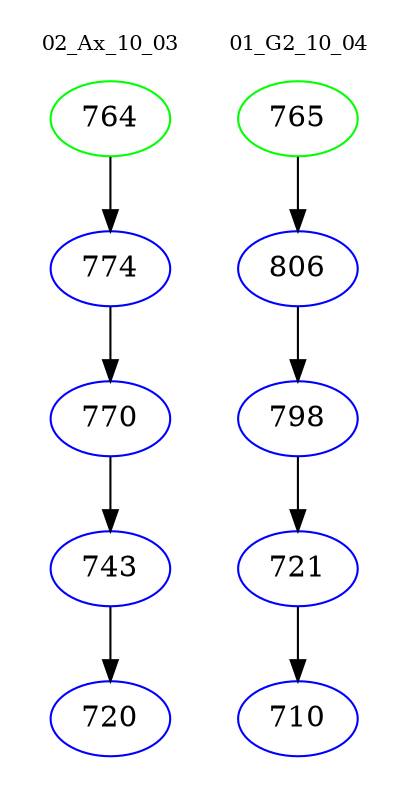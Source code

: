digraph{
subgraph cluster_0 {
color = white
label = "02_Ax_10_03";
fontsize=10;
T0_764 [label="764", color="green"]
T0_764 -> T0_774 [color="black"]
T0_774 [label="774", color="blue"]
T0_774 -> T0_770 [color="black"]
T0_770 [label="770", color="blue"]
T0_770 -> T0_743 [color="black"]
T0_743 [label="743", color="blue"]
T0_743 -> T0_720 [color="black"]
T0_720 [label="720", color="blue"]
}
subgraph cluster_1 {
color = white
label = "01_G2_10_04";
fontsize=10;
T1_765 [label="765", color="green"]
T1_765 -> T1_806 [color="black"]
T1_806 [label="806", color="blue"]
T1_806 -> T1_798 [color="black"]
T1_798 [label="798", color="blue"]
T1_798 -> T1_721 [color="black"]
T1_721 [label="721", color="blue"]
T1_721 -> T1_710 [color="black"]
T1_710 [label="710", color="blue"]
}
}
